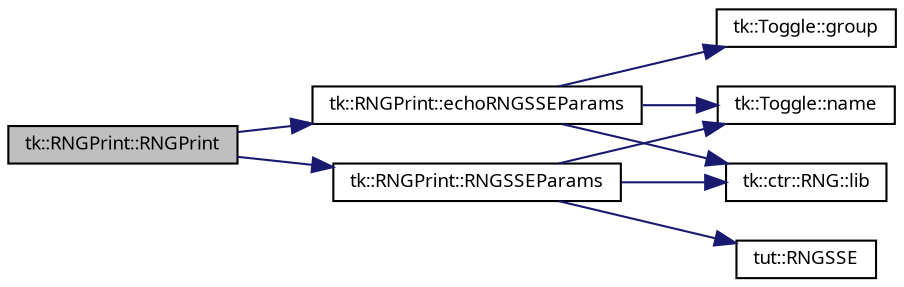 digraph "tk::RNGPrint::RNGPrint"
{
 // INTERACTIVE_SVG=YES
  bgcolor="transparent";
  edge [fontname="sans-serif",fontsize="9",labelfontname="sans-serif",labelfontsize="9"];
  node [fontname="sans-serif",fontsize="9",shape=record];
  rankdir="LR";
  Node1 [label="tk::RNGPrint::RNGPrint",height=0.2,width=0.4,color="black", fillcolor="grey75", style="filled", fontcolor="black"];
  Node1 -> Node2 [color="midnightblue",fontsize="9",style="solid",fontname="sans-serif"];
  Node2 [label="tk::RNGPrint::echoRNGSSEParams",height=0.2,width=0.4,color="black",URL="$classtk_1_1_r_n_g_print.html#a6c4448380763e19ce2896e1d86dbdfe0",tooltip="Echo information on RNGSSE random number generator. "];
  Node2 -> Node3 [color="midnightblue",fontsize="9",style="solid",fontname="sans-serif"];
  Node3 [label="tk::Toggle::group",height=0.2,width=0.4,color="black",URL="$classtk_1_1_toggle.html#ac94dd097af189c12cbe902183da73617",tooltip="Used to access template typename from outside. "];
  Node2 -> Node4 [color="midnightblue",fontsize="9",style="solid",fontname="sans-serif"];
  Node4 [label="tk::Toggle::name",height=0.2,width=0.4,color="black",URL="$classtk_1_1_toggle.html#a0d14399ea9ad658b21582304168f4747"];
  Node2 -> Node5 [color="midnightblue",fontsize="9",style="solid",fontname="sans-serif"];
  Node5 [label="tk::ctr::RNG::lib",height=0.2,width=0.4,color="black",URL="$classtk_1_1ctr_1_1_r_n_g.html#ae6301c2d864392fbb7508429577c04ab",tooltip="Return RNG library type based on RNG options enum. "];
  Node1 -> Node6 [color="midnightblue",fontsize="9",style="solid",fontname="sans-serif"];
  Node6 [label="tk::RNGPrint::RNGSSEParams",height=0.2,width=0.4,color="black",URL="$classtk_1_1_r_n_g_print.html#ae31a91105c86112fdc58f093b2149c56",tooltip="Print all fields of RNGSSE parameters. "];
  Node6 -> Node5 [color="midnightblue",fontsize="9",style="solid",fontname="sans-serif"];
  Node6 -> Node7 [color="midnightblue",fontsize="9",style="solid",fontname="sans-serif"];
  Node7 [label="tut::RNGSSE",height=0.2,width=0.4,color="black",URL="$namespacetut.html#ab099d6a452b3f5ffb435aa8b791166e1",tooltip="Define test group. "];
  Node6 -> Node4 [color="midnightblue",fontsize="9",style="solid",fontname="sans-serif"];
}
